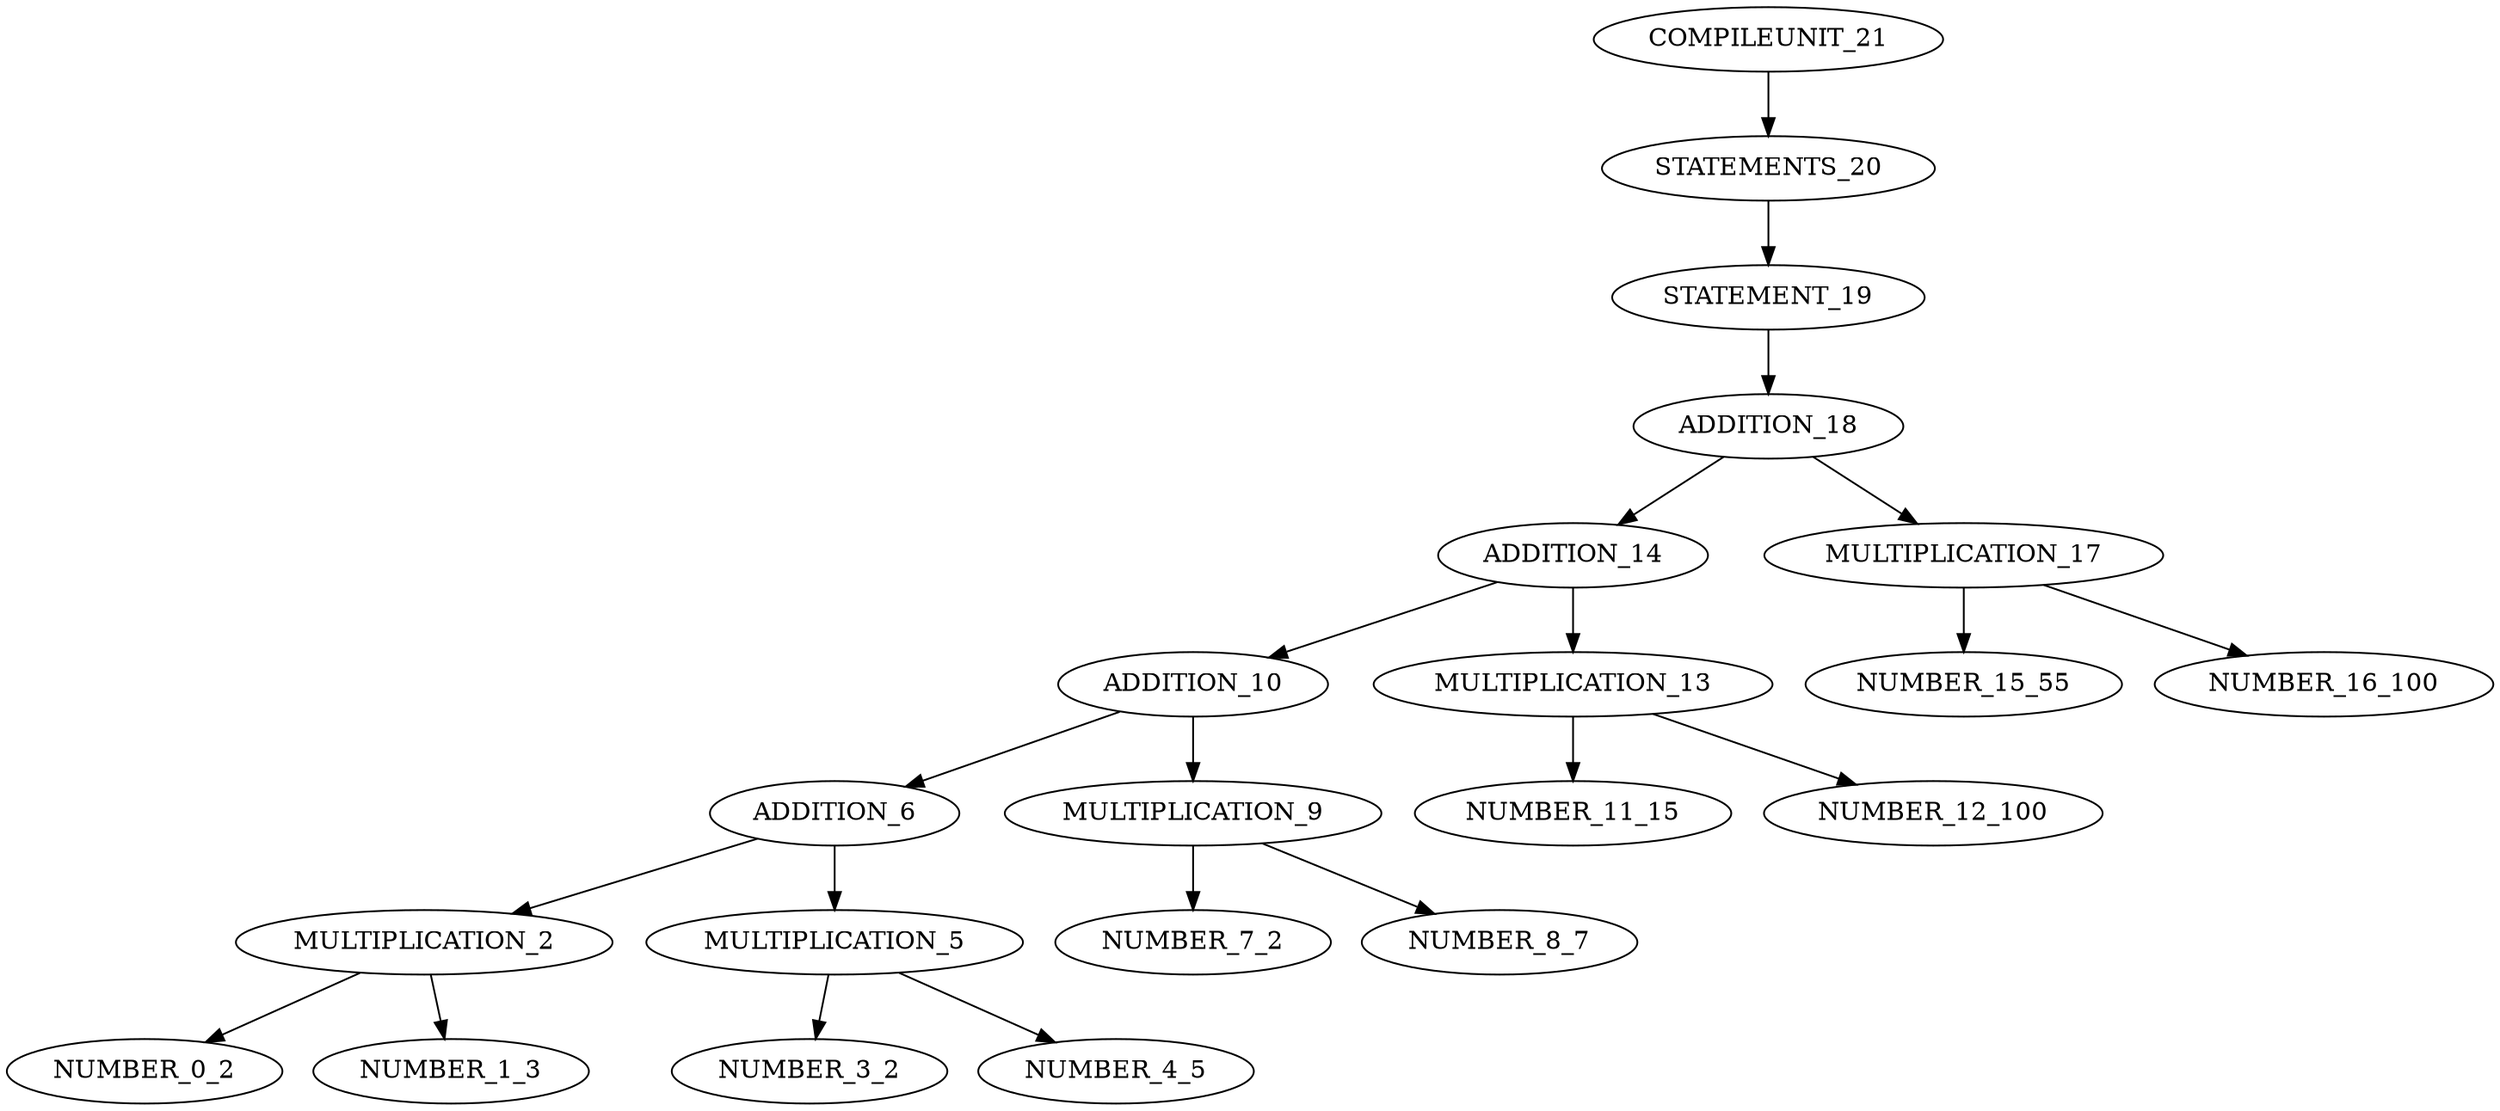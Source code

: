 digraph G{ 
"COMPILEUNIT_21"->"STATEMENTS_20";
"STATEMENTS_20"->"STATEMENT_19";
"STATEMENT_19"->"ADDITION_18";
"ADDITION_18"->"ADDITION_14";
"ADDITION_14"->"ADDITION_10";
"ADDITION_10"->"ADDITION_6";
"ADDITION_6"->"MULTIPLICATION_2";
"MULTIPLICATION_2"->"NUMBER_0_2";
"MULTIPLICATION_2"->"NUMBER_1_3";
"ADDITION_6"->"MULTIPLICATION_5";
"MULTIPLICATION_5"->"NUMBER_3_2";
"MULTIPLICATION_5"->"NUMBER_4_5";
"ADDITION_10"->"MULTIPLICATION_9";
"MULTIPLICATION_9"->"NUMBER_7_2";
"MULTIPLICATION_9"->"NUMBER_8_7";
"ADDITION_14"->"MULTIPLICATION_13";
"MULTIPLICATION_13"->"NUMBER_11_15";
"MULTIPLICATION_13"->"NUMBER_12_100";
"ADDITION_18"->"MULTIPLICATION_17";
"MULTIPLICATION_17"->"NUMBER_15_55";
"MULTIPLICATION_17"->"NUMBER_16_100";
}